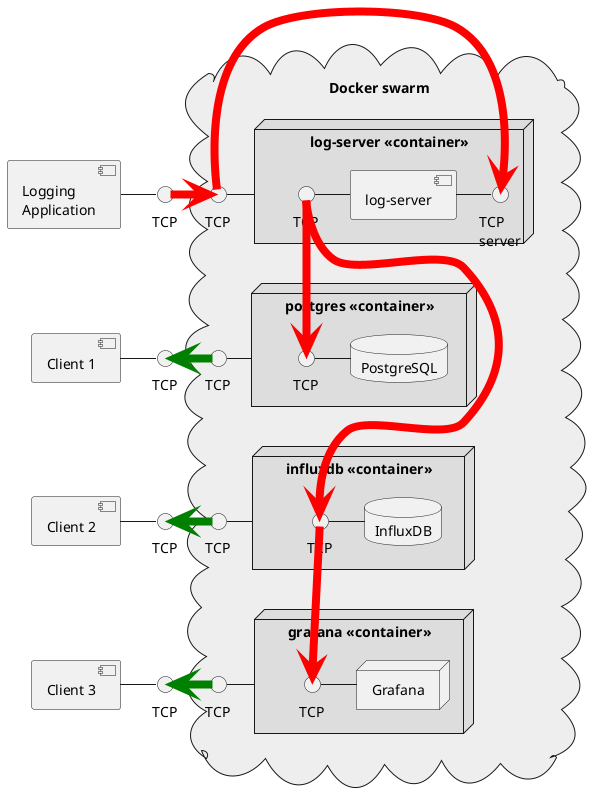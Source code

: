 @startuml
component "Logging\nApplication" as app {
}
() "TCP" as app_log_output
app - app_log_output

component "Client 1" as client1
() "TCP" as client1_tcp
client1 - client1_tcp

component "Client 2" as client2
() "TCP" as client2_tcp
client2 - client2_tcp

component "Client 3" as client3
() "TCP" as client3_tcp
client3 - client3_tcp

cloud "Docker swarm" as swarm #EEEEEE {
  () "TCP" as log_server_container_tcp
  node "log-server <<container>>" as log_server_container #DDDDDD {
    () "TCP" as log_server_output
    component "log-server" as log_server_app {
    }
    () "TCP\nserver" as log_server_input

    log_server_app - log_server_input
    log_server_output - log_server_app
  }
  log_server_container - log_server_container_tcp
  log_server_container_tcp -[thickness=8,#red]> log_server_input

  () "TCP" as postgres_container_tcp
  node "postgres <<container>>" as postgres_container #DDDDDD {
    () "TCP" as postgres_tcp
    database "PostgreSQL" as postgres_db {
    }

    postgres_tcp - postgres_db
  }
  postgres_container_tcp -left- postgres_container
  log_server_output -[thickness=8,#red]> postgres_tcp

  () "TCP" as influxdb_container_tcp
  node "influxdb <<container>>" as influxdb_container #DDDDDD {
    () "TCP" as influxdb_tcp
    database "InfluxDB" as influxdb_db {
    }

    influxdb_tcp - influxdb_db
  }
  influxdb_container_tcp - influxdb_container
  log_server_output -[thickness=8,#red]> influxdb_tcp

  () "TCP" as grafana_container_tcp
  node "grafana <<container>>" as grafana_container #DDDDDD {
    () "TCP" as grafana_tcp
    node "Grafana" as grafana_db {
    }

    grafana_tcp - grafana_db
  }
  grafana_container_tcp - grafana_container
  influxdb_tcp -[thickness=8,#red]> grafana_tcp

  log_server_container -[hidden]- postgres_container
  postgres_container -[hidden]- influxdb_container
  influxdb_container -[hidden]- grafana_container

}

app_log_output -[thickness=8,#red]> log_server_container_tcp

app -[hidden]- client1
client1 -[hidden]- client2
client2 -[hidden]- client3

postgres_container_tcp -[thickness=8,#green]> client1_tcp
influxdb_container_tcp -[thickness=8,#green]> client2_tcp
grafana_container_tcp  -[thickness=8,#green]> client3_tcp

@enduml
